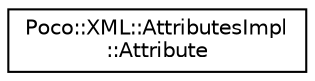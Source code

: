 digraph "Graphical Class Hierarchy"
{
 // LATEX_PDF_SIZE
  edge [fontname="Helvetica",fontsize="10",labelfontname="Helvetica",labelfontsize="10"];
  node [fontname="Helvetica",fontsize="10",shape=record];
  rankdir="LR";
  Node0 [label="Poco::XML::AttributesImpl\l::Attribute",height=0.2,width=0.4,color="black", fillcolor="white", style="filled",URL="$structPoco_1_1XML_1_1AttributesImpl_1_1Attribute.html",tooltip=" "];
}
